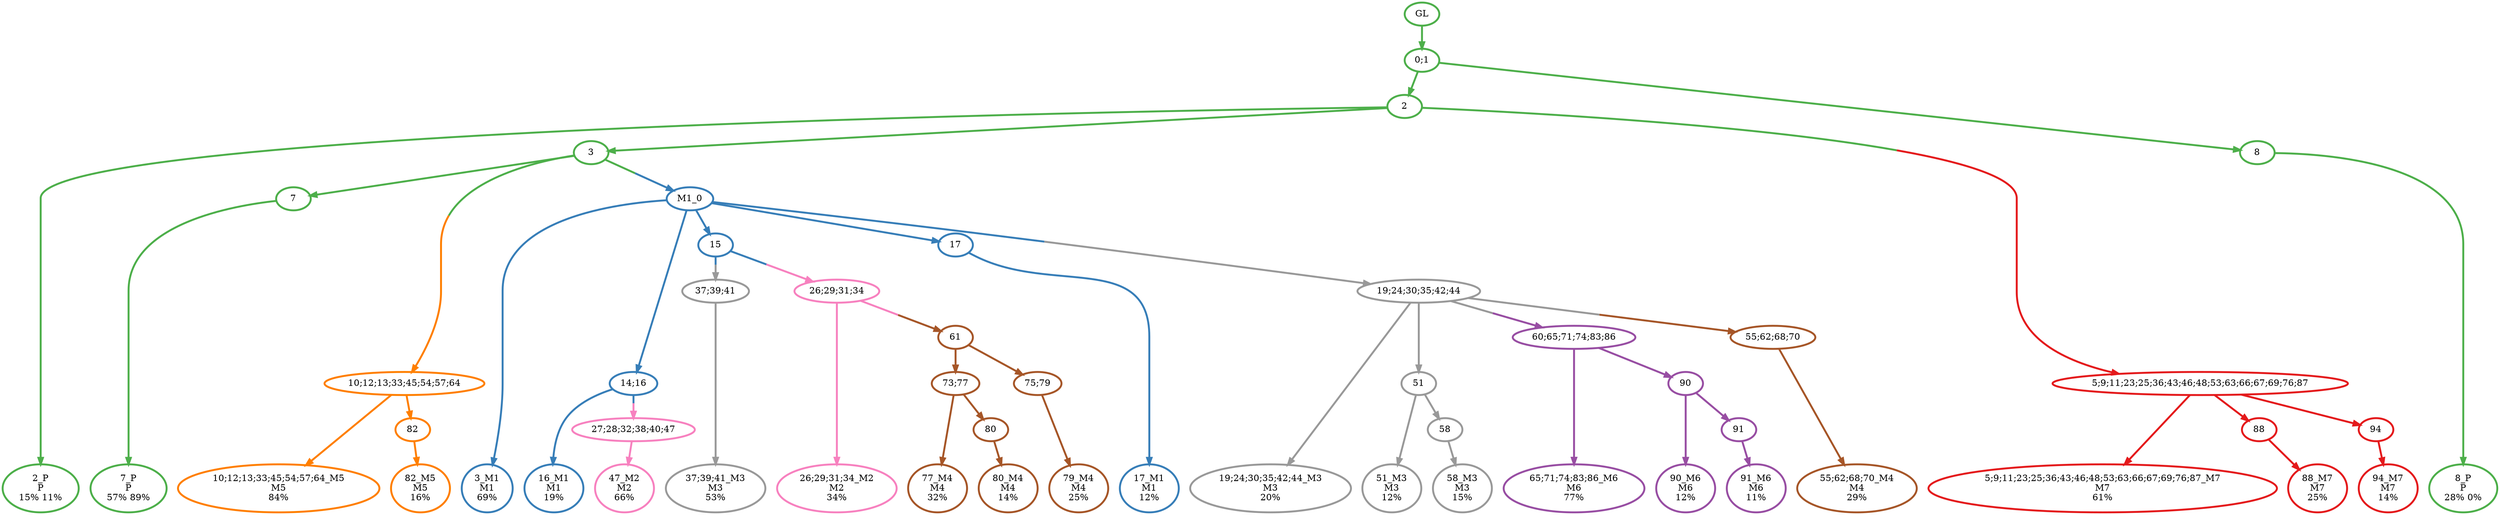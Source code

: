 digraph T {
	{
		rank=same
		49 [penwidth=3,colorscheme=set19,color=3,label="2_P\nP\n15% 11%"]
		46 [penwidth=3,colorscheme=set19,color=3,label="7_P\nP\n57% 89%"]
		44 [penwidth=3,colorscheme=set19,color=3,label="8_P\nP\n28% 0%"]
		43 [penwidth=3,colorscheme=set19,color=2,label="3_M1\nM1\n69%"]
		41 [penwidth=3,colorscheme=set19,color=2,label="16_M1\nM1\n19%"]
		38 [penwidth=3,colorscheme=set19,color=2,label="17_M1\nM1\n12%"]
		37 [penwidth=3,colorscheme=set19,color=8,label="47_M2\nM2\n66%"]
		36 [penwidth=3,colorscheme=set19,color=8,label="26;29;31;34_M2\nM2\n34%"]
		35 [penwidth=3,colorscheme=set19,color=9,label="37;39;41_M3\nM3\n53%"]
		34 [penwidth=3,colorscheme=set19,color=9,label="19;24;30;35;42;44_M3\nM3\n20%"]
		32 [penwidth=3,colorscheme=set19,color=9,label="51_M3\nM3\n12%"]
		30 [penwidth=3,colorscheme=set19,color=9,label="58_M3\nM3\n15%"]
		28 [penwidth=3,colorscheme=set19,color=7,label="77_M4\nM4\n32%"]
		26 [penwidth=3,colorscheme=set19,color=7,label="80_M4\nM4\n14%"]
		24 [penwidth=3,colorscheme=set19,color=7,label="79_M4\nM4\n25%"]
		23 [penwidth=3,colorscheme=set19,color=7,label="55;62;68;70_M4\nM4\n29%"]
		22 [penwidth=3,colorscheme=set19,color=5,label="10;12;13;33;45;54;57;64_M5\nM5\n84%"]
		20 [penwidth=3,colorscheme=set19,color=5,label="82_M5\nM5\n16%"]
		19 [penwidth=3,colorscheme=set19,color=4,label="65;71;74;83;86_M6\nM6\n77%"]
		17 [penwidth=3,colorscheme=set19,color=4,label="90_M6\nM6\n12%"]
		15 [penwidth=3,colorscheme=set19,color=4,label="91_M6\nM6\n11%"]
		14 [penwidth=3,colorscheme=set19,color=1,label="5;9;11;23;25;36;43;46;48;53;63;66;67;69;76;87_M7\nM7\n61%"]
		12 [penwidth=3,colorscheme=set19,color=1,label="88_M7\nM7\n25%"]
		10 [penwidth=3,colorscheme=set19,color=1,label="94_M7\nM7\n14%"]
	}
	52 [penwidth=3,colorscheme=set19,color=3,label="GL"]
	51 [penwidth=3,colorscheme=set19,color=3,label="0;1"]
	50 [penwidth=3,colorscheme=set19,color=3,label="2"]
	48 [penwidth=3,colorscheme=set19,color=3,label="3"]
	47 [penwidth=3,colorscheme=set19,color=3,label="7"]
	45 [penwidth=3,colorscheme=set19,color=3,label="8"]
	42 [penwidth=3,colorscheme=set19,color=2,label="14;16"]
	40 [penwidth=3,colorscheme=set19,color=2,label="15"]
	39 [penwidth=3,colorscheme=set19,color=2,label="17"]
	33 [penwidth=3,colorscheme=set19,color=9,label="51"]
	31 [penwidth=3,colorscheme=set19,color=9,label="58"]
	29 [penwidth=3,colorscheme=set19,color=7,label="73;77"]
	27 [penwidth=3,colorscheme=set19,color=7,label="80"]
	25 [penwidth=3,colorscheme=set19,color=7,label="75;79"]
	21 [penwidth=3,colorscheme=set19,color=5,label="82"]
	18 [penwidth=3,colorscheme=set19,color=4,label="90"]
	16 [penwidth=3,colorscheme=set19,color=4,label="91"]
	13 [penwidth=3,colorscheme=set19,color=1,label="88"]
	11 [penwidth=3,colorscheme=set19,color=1,label="94"]
	9 [penwidth=3,colorscheme=set19,color=4,label="60;65;71;74;83;86"]
	8 [penwidth=3,colorscheme=set19,color=7,label="55;62;68;70"]
	7 [penwidth=3,colorscheme=set19,color=7,label="61"]
	6 [penwidth=3,colorscheme=set19,color=9,label="19;24;30;35;42;44"]
	5 [penwidth=3,colorscheme=set19,color=9,label="37;39;41"]
	4 [penwidth=3,colorscheme=set19,color=8,label="26;29;31;34"]
	3 [penwidth=3,colorscheme=set19,color=8,label="27;28;32;38;40;47"]
	2 [penwidth=3,colorscheme=set19,color=1,label="5;9;11;23;25;36;43;46;48;53;63;66;67;69;76;87"]
	1 [penwidth=3,colorscheme=set19,color=5,label="10;12;13;33;45;54;57;64"]
	0 [penwidth=3,colorscheme=set19,color=2,label="M1_0"]
	52 -> 51 [penwidth=3,colorscheme=set19,color=3]
	51 -> 50 [penwidth=3,colorscheme=set19,color=3]
	51 -> 45 [penwidth=3,colorscheme=set19,color=3]
	50 -> 49 [penwidth=3,colorscheme=set19,color=3]
	50 -> 48 [penwidth=3,colorscheme=set19,color=3]
	50 -> 2 [penwidth=3,colorscheme=set19,color="3;0.5:1"]
	48 -> 47 [penwidth=3,colorscheme=set19,color=3]
	48 -> 0 [penwidth=3,colorscheme=set19,color="3;0.5:2"]
	48 -> 1 [penwidth=3,colorscheme=set19,color="3;0.5:5"]
	47 -> 46 [penwidth=3,colorscheme=set19,color=3]
	45 -> 44 [penwidth=3,colorscheme=set19,color=3]
	42 -> 41 [penwidth=3,colorscheme=set19,color=2]
	42 -> 3 [penwidth=3,colorscheme=set19,color="2;0.5:8"]
	40 -> 5 [penwidth=3,colorscheme=set19,color="2;0.5:9"]
	40 -> 4 [penwidth=3,colorscheme=set19,color="2;0.5:8"]
	39 -> 38 [penwidth=3,colorscheme=set19,color=2]
	33 -> 32 [penwidth=3,colorscheme=set19,color=9]
	33 -> 31 [penwidth=3,colorscheme=set19,color=9]
	31 -> 30 [penwidth=3,colorscheme=set19,color=9]
	29 -> 28 [penwidth=3,colorscheme=set19,color=7]
	29 -> 27 [penwidth=3,colorscheme=set19,color=7]
	27 -> 26 [penwidth=3,colorscheme=set19,color=7]
	25 -> 24 [penwidth=3,colorscheme=set19,color=7]
	21 -> 20 [penwidth=3,colorscheme=set19,color=5]
	18 -> 17 [penwidth=3,colorscheme=set19,color=4]
	18 -> 16 [penwidth=3,colorscheme=set19,color=4]
	16 -> 15 [penwidth=3,colorscheme=set19,color=4]
	13 -> 12 [penwidth=3,colorscheme=set19,color=1]
	11 -> 10 [penwidth=3,colorscheme=set19,color=1]
	9 -> 19 [penwidth=3,colorscheme=set19,color=4]
	9 -> 18 [penwidth=3,colorscheme=set19,color=4]
	8 -> 23 [penwidth=3,colorscheme=set19,color=7]
	7 -> 29 [penwidth=3,colorscheme=set19,color=7]
	7 -> 25 [penwidth=3,colorscheme=set19,color=7]
	6 -> 34 [penwidth=3,colorscheme=set19,color=9]
	6 -> 33 [penwidth=3,colorscheme=set19,color=9]
	6 -> 9 [penwidth=3,colorscheme=set19,color="9;0.5:4"]
	6 -> 8 [penwidth=3,colorscheme=set19,color="9;0.5:7"]
	5 -> 35 [penwidth=3,colorscheme=set19,color=9]
	4 -> 36 [penwidth=3,colorscheme=set19,color=8]
	4 -> 7 [penwidth=3,colorscheme=set19,color="8;0.5:7"]
	3 -> 37 [penwidth=3,colorscheme=set19,color=8]
	2 -> 14 [penwidth=3,colorscheme=set19,color=1]
	2 -> 13 [penwidth=3,colorscheme=set19,color=1]
	2 -> 11 [penwidth=3,colorscheme=set19,color=1]
	1 -> 22 [penwidth=3,colorscheme=set19,color=5]
	1 -> 21 [penwidth=3,colorscheme=set19,color=5]
	0 -> 43 [penwidth=3,colorscheme=set19,color=2]
	0 -> 42 [penwidth=3,colorscheme=set19,color=2]
	0 -> 40 [penwidth=3,colorscheme=set19,color=2]
	0 -> 39 [penwidth=3,colorscheme=set19,color=2]
	0 -> 6 [penwidth=3,colorscheme=set19,color="2;0.5:9"]
}
